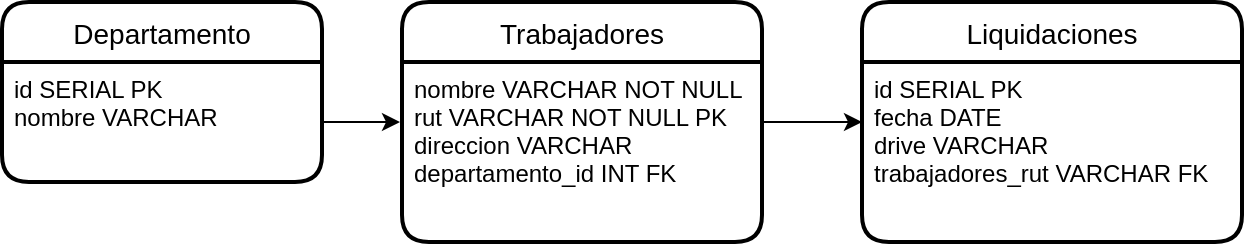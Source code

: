 <mxfile version="13.10.0" type="github">
  <diagram id="UmkKh50WbKyTf2Nod6wb" name="Page-1">
    <mxGraphModel dx="796" dy="462" grid="1" gridSize="10" guides="1" tooltips="1" connect="1" arrows="1" fold="1" page="1" pageScale="1" pageWidth="827" pageHeight="1169" math="0" shadow="0">
      <root>
        <mxCell id="0" />
        <mxCell id="1" parent="0" />
        <mxCell id="EEGUyYz0tXkMgQ-aSjlP-48" value="Departamento" style="swimlane;childLayout=stackLayout;horizontal=1;startSize=30;horizontalStack=0;rounded=1;fontSize=14;fontStyle=0;strokeWidth=2;resizeParent=0;resizeLast=1;shadow=0;dashed=0;align=center;" vertex="1" parent="1">
          <mxGeometry x="40" y="80" width="160" height="90" as="geometry" />
        </mxCell>
        <mxCell id="EEGUyYz0tXkMgQ-aSjlP-49" value="id SERIAL PK&#xa;nombre VARCHAR" style="align=left;strokeColor=none;fillColor=none;spacingLeft=4;fontSize=12;verticalAlign=top;resizable=0;rotatable=0;part=1;" vertex="1" parent="EEGUyYz0tXkMgQ-aSjlP-48">
          <mxGeometry y="30" width="160" height="60" as="geometry" />
        </mxCell>
        <mxCell id="EEGUyYz0tXkMgQ-aSjlP-56" style="edgeStyle=orthogonalEdgeStyle;rounded=0;orthogonalLoop=1;jettySize=auto;html=1;entryX=0;entryY=0.5;entryDx=0;entryDy=0;" edge="1" parent="1" source="EEGUyYz0tXkMgQ-aSjlP-51" target="EEGUyYz0tXkMgQ-aSjlP-53">
          <mxGeometry relative="1" as="geometry" />
        </mxCell>
        <mxCell id="EEGUyYz0tXkMgQ-aSjlP-51" value="Trabajadores" style="swimlane;childLayout=stackLayout;horizontal=1;startSize=30;horizontalStack=0;rounded=1;fontSize=14;fontStyle=0;strokeWidth=2;resizeParent=0;resizeLast=1;shadow=0;dashed=0;align=center;perimeterSpacing=0;" vertex="1" parent="1">
          <mxGeometry x="240" y="80" width="180" height="120" as="geometry" />
        </mxCell>
        <mxCell id="EEGUyYz0tXkMgQ-aSjlP-52" value="nombre VARCHAR NOT NULL&#xa;rut VARCHAR NOT NULL PK&#xa;direccion VARCHAR&#xa;departamento_id INT FK" style="align=left;strokeColor=none;fillColor=none;spacingLeft=4;fontSize=12;verticalAlign=top;resizable=0;rotatable=0;part=1;perimeterSpacing=1;" vertex="1" parent="EEGUyYz0tXkMgQ-aSjlP-51">
          <mxGeometry y="30" width="180" height="90" as="geometry" />
        </mxCell>
        <mxCell id="EEGUyYz0tXkMgQ-aSjlP-53" value="Liquidaciones" style="swimlane;childLayout=stackLayout;horizontal=1;startSize=30;horizontalStack=0;rounded=1;fontSize=14;fontStyle=0;strokeWidth=2;resizeParent=0;resizeLast=1;shadow=0;dashed=0;align=center;" vertex="1" parent="1">
          <mxGeometry x="470" y="80" width="190" height="120" as="geometry" />
        </mxCell>
        <mxCell id="EEGUyYz0tXkMgQ-aSjlP-54" value="id SERIAL PK&#xa;fecha DATE&#xa;drive VARCHAR&#xa;trabajadores_rut VARCHAR FK" style="align=left;strokeColor=none;fillColor=none;spacingLeft=4;fontSize=12;verticalAlign=top;resizable=0;rotatable=0;part=1;" vertex="1" parent="EEGUyYz0tXkMgQ-aSjlP-53">
          <mxGeometry y="30" width="190" height="90" as="geometry" />
        </mxCell>
        <mxCell id="EEGUyYz0tXkMgQ-aSjlP-55" style="edgeStyle=orthogonalEdgeStyle;rounded=0;orthogonalLoop=1;jettySize=auto;html=1;entryX=0;entryY=0.337;entryDx=0;entryDy=0;entryPerimeter=0;" edge="1" parent="1" source="EEGUyYz0tXkMgQ-aSjlP-49" target="EEGUyYz0tXkMgQ-aSjlP-52">
          <mxGeometry relative="1" as="geometry" />
        </mxCell>
      </root>
    </mxGraphModel>
  </diagram>
</mxfile>
